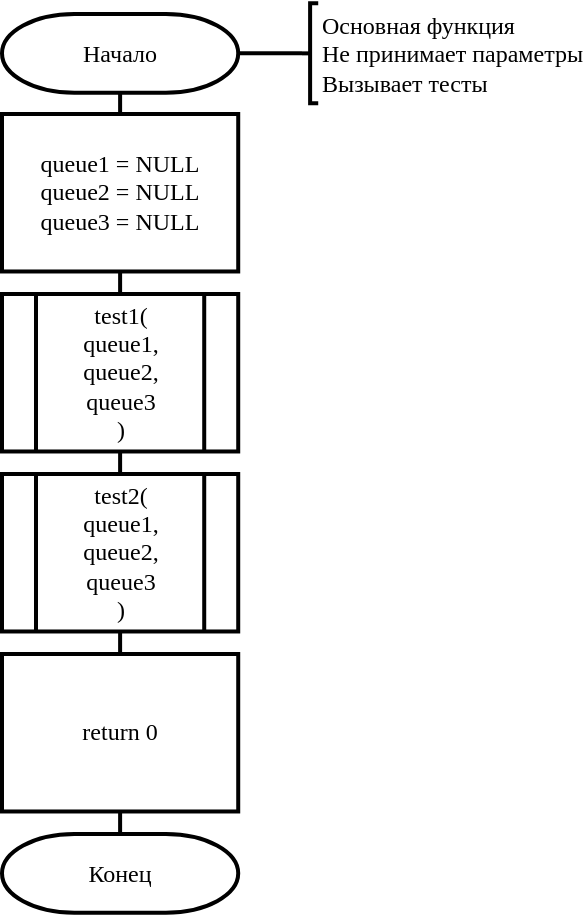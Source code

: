 <mxfile version="13.0.3" type="device"><diagram id="msXClr2ReMvHPcM_McD4" name="Page-1"><mxGraphModel dx="868" dy="519" grid="1" gridSize="10" guides="1" tooltips="1" connect="1" arrows="1" fold="1" page="1" pageScale="1" pageWidth="827" pageHeight="1169" math="0" shadow="0"><root><mxCell id="0"/><mxCell id="1" parent="0"/><mxCell id="9w-LPgpnPfmzXve8ccPb-7" style="edgeStyle=orthogonalEdgeStyle;rounded=0;orthogonalLoop=1;jettySize=auto;html=1;exitX=0.5;exitY=1;exitDx=0;exitDy=0;exitPerimeter=0;entryX=0.5;entryY=0;entryDx=0;entryDy=0;endArrow=none;endFill=0;strokeWidth=2;fontSize=12;fontFamily=Times New Roman;" edge="1" parent="1" source="9w-LPgpnPfmzXve8ccPb-1" target="9w-LPgpnPfmzXve8ccPb-2"><mxGeometry relative="1" as="geometry"/></mxCell><mxCell id="9w-LPgpnPfmzXve8ccPb-1" value="Начало" style="strokeWidth=2;html=1;shape=mxgraph.flowchart.terminator;whiteSpace=wrap;fontSize=12;fontFamily=Times New Roman;" vertex="1" parent="1"><mxGeometry x="40" y="40" width="118.11" height="39.37" as="geometry"/></mxCell><mxCell id="9w-LPgpnPfmzXve8ccPb-8" style="edgeStyle=orthogonalEdgeStyle;rounded=0;orthogonalLoop=1;jettySize=auto;html=1;exitX=0.5;exitY=1;exitDx=0;exitDy=0;entryX=0.5;entryY=0;entryDx=0;entryDy=0;endArrow=none;endFill=0;strokeWidth=2;fontSize=12;fontFamily=Times New Roman;" edge="1" parent="1" source="9w-LPgpnPfmzXve8ccPb-2" target="9w-LPgpnPfmzXve8ccPb-3"><mxGeometry relative="1" as="geometry"/></mxCell><mxCell id="9w-LPgpnPfmzXve8ccPb-2" value="queue1 = NULL&lt;br style=&quot;font-size: 12px;&quot;&gt;queue2 = NULL&lt;br style=&quot;font-size: 12px;&quot;&gt;queue3 = NULL" style="rounded=0;whiteSpace=wrap;html=1;absoluteArcSize=1;arcSize=14;strokeWidth=2;fontSize=12;fontFamily=Times New Roman;" vertex="1" parent="1"><mxGeometry x="40" y="90" width="118.11" height="78.74" as="geometry"/></mxCell><mxCell id="9w-LPgpnPfmzXve8ccPb-9" style="edgeStyle=orthogonalEdgeStyle;rounded=0;orthogonalLoop=1;jettySize=auto;html=1;exitX=0.5;exitY=1;exitDx=0;exitDy=0;entryX=0.5;entryY=0;entryDx=0;entryDy=0;endArrow=none;endFill=0;strokeWidth=2;fontSize=12;fontFamily=Times New Roman;" edge="1" parent="1" source="9w-LPgpnPfmzXve8ccPb-3" target="9w-LPgpnPfmzXve8ccPb-4"><mxGeometry relative="1" as="geometry"/></mxCell><mxCell id="9w-LPgpnPfmzXve8ccPb-3" value="test1(&lt;br style=&quot;font-size: 12px;&quot;&gt;queue1,&lt;br style=&quot;font-size: 12px;&quot;&gt;queue2,&lt;br style=&quot;font-size: 12px;&quot;&gt;queue3&lt;br style=&quot;font-size: 12px;&quot;&gt;)" style="verticalLabelPosition=middle;verticalAlign=middle;html=1;shape=process;whiteSpace=wrap;rounded=0;size=0.14;arcSize=6;fontFamily=Times New Roman;strokeWidth=2;labelPosition=center;align=center;fontSize=12;" vertex="1" parent="1"><mxGeometry x="40" y="180" width="118.11" height="78.74" as="geometry"/></mxCell><mxCell id="9w-LPgpnPfmzXve8ccPb-10" style="edgeStyle=orthogonalEdgeStyle;rounded=0;orthogonalLoop=1;jettySize=auto;html=1;exitX=0.5;exitY=1;exitDx=0;exitDy=0;entryX=0.5;entryY=0;entryDx=0;entryDy=0;endArrow=none;endFill=0;strokeWidth=2;fontSize=12;fontFamily=Times New Roman;" edge="1" parent="1" source="9w-LPgpnPfmzXve8ccPb-4" target="9w-LPgpnPfmzXve8ccPb-6"><mxGeometry relative="1" as="geometry"/></mxCell><mxCell id="9w-LPgpnPfmzXve8ccPb-4" value="test2(&lt;br style=&quot;font-size: 12px;&quot;&gt;queue1,&lt;br style=&quot;font-size: 12px;&quot;&gt;queue2,&lt;br style=&quot;font-size: 12px;&quot;&gt;queue3&lt;br style=&quot;font-size: 12px;&quot;&gt;)" style="verticalLabelPosition=middle;verticalAlign=middle;html=1;shape=process;whiteSpace=wrap;rounded=0;size=0.14;arcSize=6;fontFamily=Times New Roman;strokeWidth=2;labelPosition=center;align=center;fontSize=12;" vertex="1" parent="1"><mxGeometry x="40" y="270" width="118.11" height="78.74" as="geometry"/></mxCell><mxCell id="9w-LPgpnPfmzXve8ccPb-5" value="Конец" style="strokeWidth=2;html=1;shape=mxgraph.flowchart.terminator;whiteSpace=wrap;fontSize=12;fontFamily=Times New Roman;" vertex="1" parent="1"><mxGeometry x="40" y="450" width="118.11" height="39.37" as="geometry"/></mxCell><mxCell id="9w-LPgpnPfmzXve8ccPb-11" style="edgeStyle=orthogonalEdgeStyle;rounded=0;orthogonalLoop=1;jettySize=auto;html=1;exitX=0.5;exitY=1;exitDx=0;exitDy=0;entryX=0.5;entryY=0;entryDx=0;entryDy=0;entryPerimeter=0;endArrow=none;endFill=0;strokeWidth=2;fontSize=12;fontFamily=Times New Roman;" edge="1" parent="1" source="9w-LPgpnPfmzXve8ccPb-6" target="9w-LPgpnPfmzXve8ccPb-5"><mxGeometry relative="1" as="geometry"/></mxCell><mxCell id="9w-LPgpnPfmzXve8ccPb-6" value="return 0" style="rounded=0;whiteSpace=wrap;html=1;absoluteArcSize=1;arcSize=14;strokeWidth=2;fontSize=12;fontFamily=Times New Roman;" vertex="1" parent="1"><mxGeometry x="40" y="360" width="118.11" height="78.74" as="geometry"/></mxCell><mxCell id="9w-LPgpnPfmzXve8ccPb-13" style="edgeStyle=orthogonalEdgeStyle;rounded=0;orthogonalLoop=1;jettySize=auto;html=1;exitX=0;exitY=0.5;exitDx=0;exitDy=0;exitPerimeter=0;entryX=1;entryY=0.5;entryDx=0;entryDy=0;entryPerimeter=0;endArrow=none;endFill=0;strokeWidth=2;fontSize=12;fontFamily=Times New Roman;" edge="1" parent="1" source="9w-LPgpnPfmzXve8ccPb-12" target="9w-LPgpnPfmzXve8ccPb-1"><mxGeometry relative="1" as="geometry"/></mxCell><mxCell id="9w-LPgpnPfmzXve8ccPb-12" value="Основная функция&lt;br style=&quot;font-size: 12px;&quot;&gt;Не принимает параметры&lt;br style=&quot;font-size: 12px;&quot;&gt;Вызывает тесты" style="strokeWidth=2;html=1;shape=mxgraph.flowchart.annotation_2;align=left;labelPosition=right;pointerEvents=1;fontFamily=Times New Roman;fontSize=12;" vertex="1" parent="1"><mxGeometry x="190" y="34.68" width="8.11" height="50" as="geometry"/></mxCell></root></mxGraphModel></diagram></mxfile>